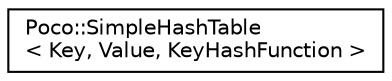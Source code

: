 digraph "Graphical Class Hierarchy"
{
 // LATEX_PDF_SIZE
  edge [fontname="Helvetica",fontsize="10",labelfontname="Helvetica",labelfontsize="10"];
  node [fontname="Helvetica",fontsize="10",shape=record];
  rankdir="LR";
  Node0 [label="Poco::SimpleHashTable\l\< Key, Value, KeyHashFunction \>",height=0.2,width=0.4,color="black", fillcolor="white", style="filled",URL="$classPoco_1_1SimpleHashTable.html",tooltip=" "];
}
